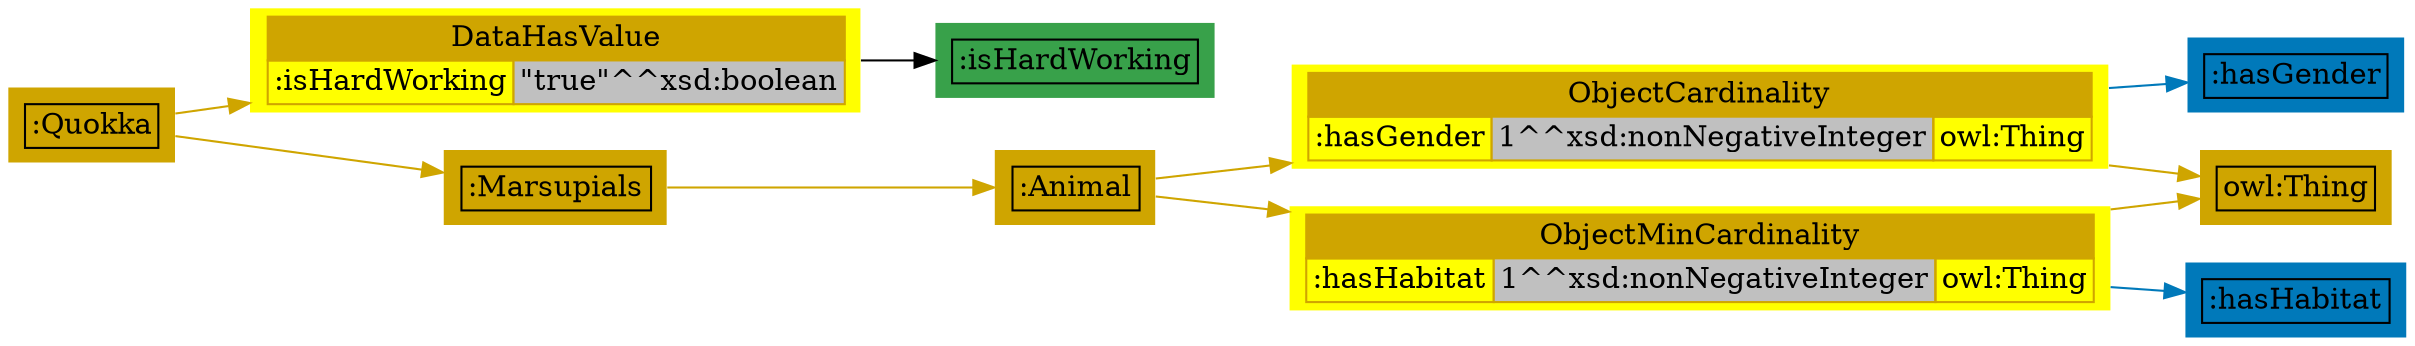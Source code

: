 digraph OWL {
 rankdir="LR";
 node[shape=plaintext];
n1[style=filled,fillcolor="#CFA500",label=<
<table border='0' cellborder='1' cellspacing='0'>
 <tr>
  <td>:Quokka</td>
 </tr>
</table>
>
];n2[color="#CFA500",style=filled,fillcolor="yellow1",label=<
<table border='0' cellborder='1' cellspacing='0'>
 <th port="header">
  <td colspan="2" bgcolor="#CFA500">DataHasValue</td>
 </th>
 <tr>
  <td>:isHardWorking</td>
  <td bgcolor="gray">"true"^^xsd:boolean</td>
 </tr>
</table>
>
];n2->n3;n3[style=filled,fillcolor="#38A14A",label=<
<table border='0' cellborder='1' cellspacing='0'>
 <tr>
  <td>:isHardWorking</td>
 </tr>
</table>
>
];n1->n2[color="#CFA500"];n1->n4[color="#CFA500"];n4[style=filled,fillcolor="#CFA500",label=<
<table border='0' cellborder='1' cellspacing='0'>
 <tr>
  <td>:Marsupials</td>
 </tr>
</table>
>
];n4->n5[color="#CFA500"];n5[style=filled,fillcolor="#CFA500",label=<
<table border='0' cellborder='1' cellspacing='0'>
 <tr>
  <td>:Animal</td>
 </tr>
</table>
>
];n6[color="#CFA500",style=filled,fillcolor="yellow1",label=<
<table border='0' cellborder='1' cellspacing='0'>
 <th port="header">
  <td colspan="3" bgcolor="#CFA500">ObjectCardinality</td>
 </th>
 <tr>
  <td>:hasGender</td>
  <td bgcolor="gray">1^^xsd:nonNegativeInteger</td>
  <td>owl:Thing</td>
 </tr>
</table>
>
];n6->n7[color="#CFA500"];n7[style=filled,fillcolor="#CFA500",label=<
<table border='0' cellborder='1' cellspacing='0'>
 <tr>
  <td>owl:Thing</td>
 </tr>
</table>
>
];n6->n8[color="#0079BA"];n8[style=filled,fillcolor="#0079BA",label=<
<table border='0' cellborder='1' cellspacing='0'>
 <tr>
  <td>:hasGender</td>
 </tr>
</table>
>
];n5->n6[color="#CFA500"];n9[color="#CFA500",style=filled,fillcolor="yellow1",label=<
<table border='0' cellborder='1' cellspacing='0'>
 <th port="header">
  <td colspan="3" bgcolor="#CFA500">ObjectMinCardinality</td>
 </th>
 <tr>
  <td>:hasHabitat</td>
  <td bgcolor="gray">1^^xsd:nonNegativeInteger</td>
  <td>owl:Thing</td>
 </tr>
</table>
>
];n9->n7[color="#CFA500"];n9->n10[color="#0079BA"];n10[style=filled,fillcolor="#0079BA",label=<
<table border='0' cellborder='1' cellspacing='0'>
 <tr>
  <td>:hasHabitat</td>
 </tr>
</table>
>
];n5->n9[color="#CFA500"];
}
